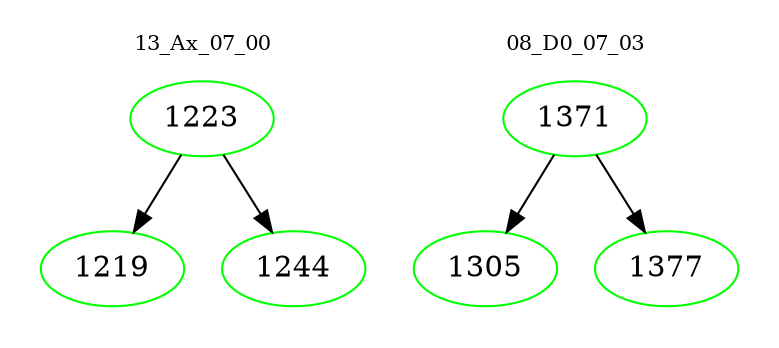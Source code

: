digraph{
subgraph cluster_0 {
color = white
label = "13_Ax_07_00";
fontsize=10;
T0_1223 [label="1223", color="green"]
T0_1223 -> T0_1219 [color="black"]
T0_1219 [label="1219", color="green"]
T0_1223 -> T0_1244 [color="black"]
T0_1244 [label="1244", color="green"]
}
subgraph cluster_1 {
color = white
label = "08_D0_07_03";
fontsize=10;
T1_1371 [label="1371", color="green"]
T1_1371 -> T1_1305 [color="black"]
T1_1305 [label="1305", color="green"]
T1_1371 -> T1_1377 [color="black"]
T1_1377 [label="1377", color="green"]
}
}

